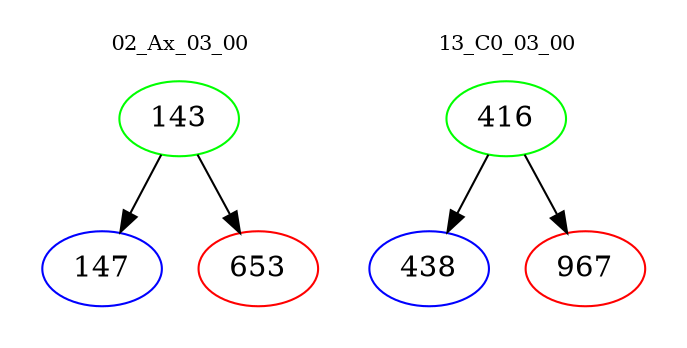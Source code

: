 digraph{
subgraph cluster_0 {
color = white
label = "02_Ax_03_00";
fontsize=10;
T0_143 [label="143", color="green"]
T0_143 -> T0_147 [color="black"]
T0_147 [label="147", color="blue"]
T0_143 -> T0_653 [color="black"]
T0_653 [label="653", color="red"]
}
subgraph cluster_1 {
color = white
label = "13_C0_03_00";
fontsize=10;
T1_416 [label="416", color="green"]
T1_416 -> T1_438 [color="black"]
T1_438 [label="438", color="blue"]
T1_416 -> T1_967 [color="black"]
T1_967 [label="967", color="red"]
}
}
